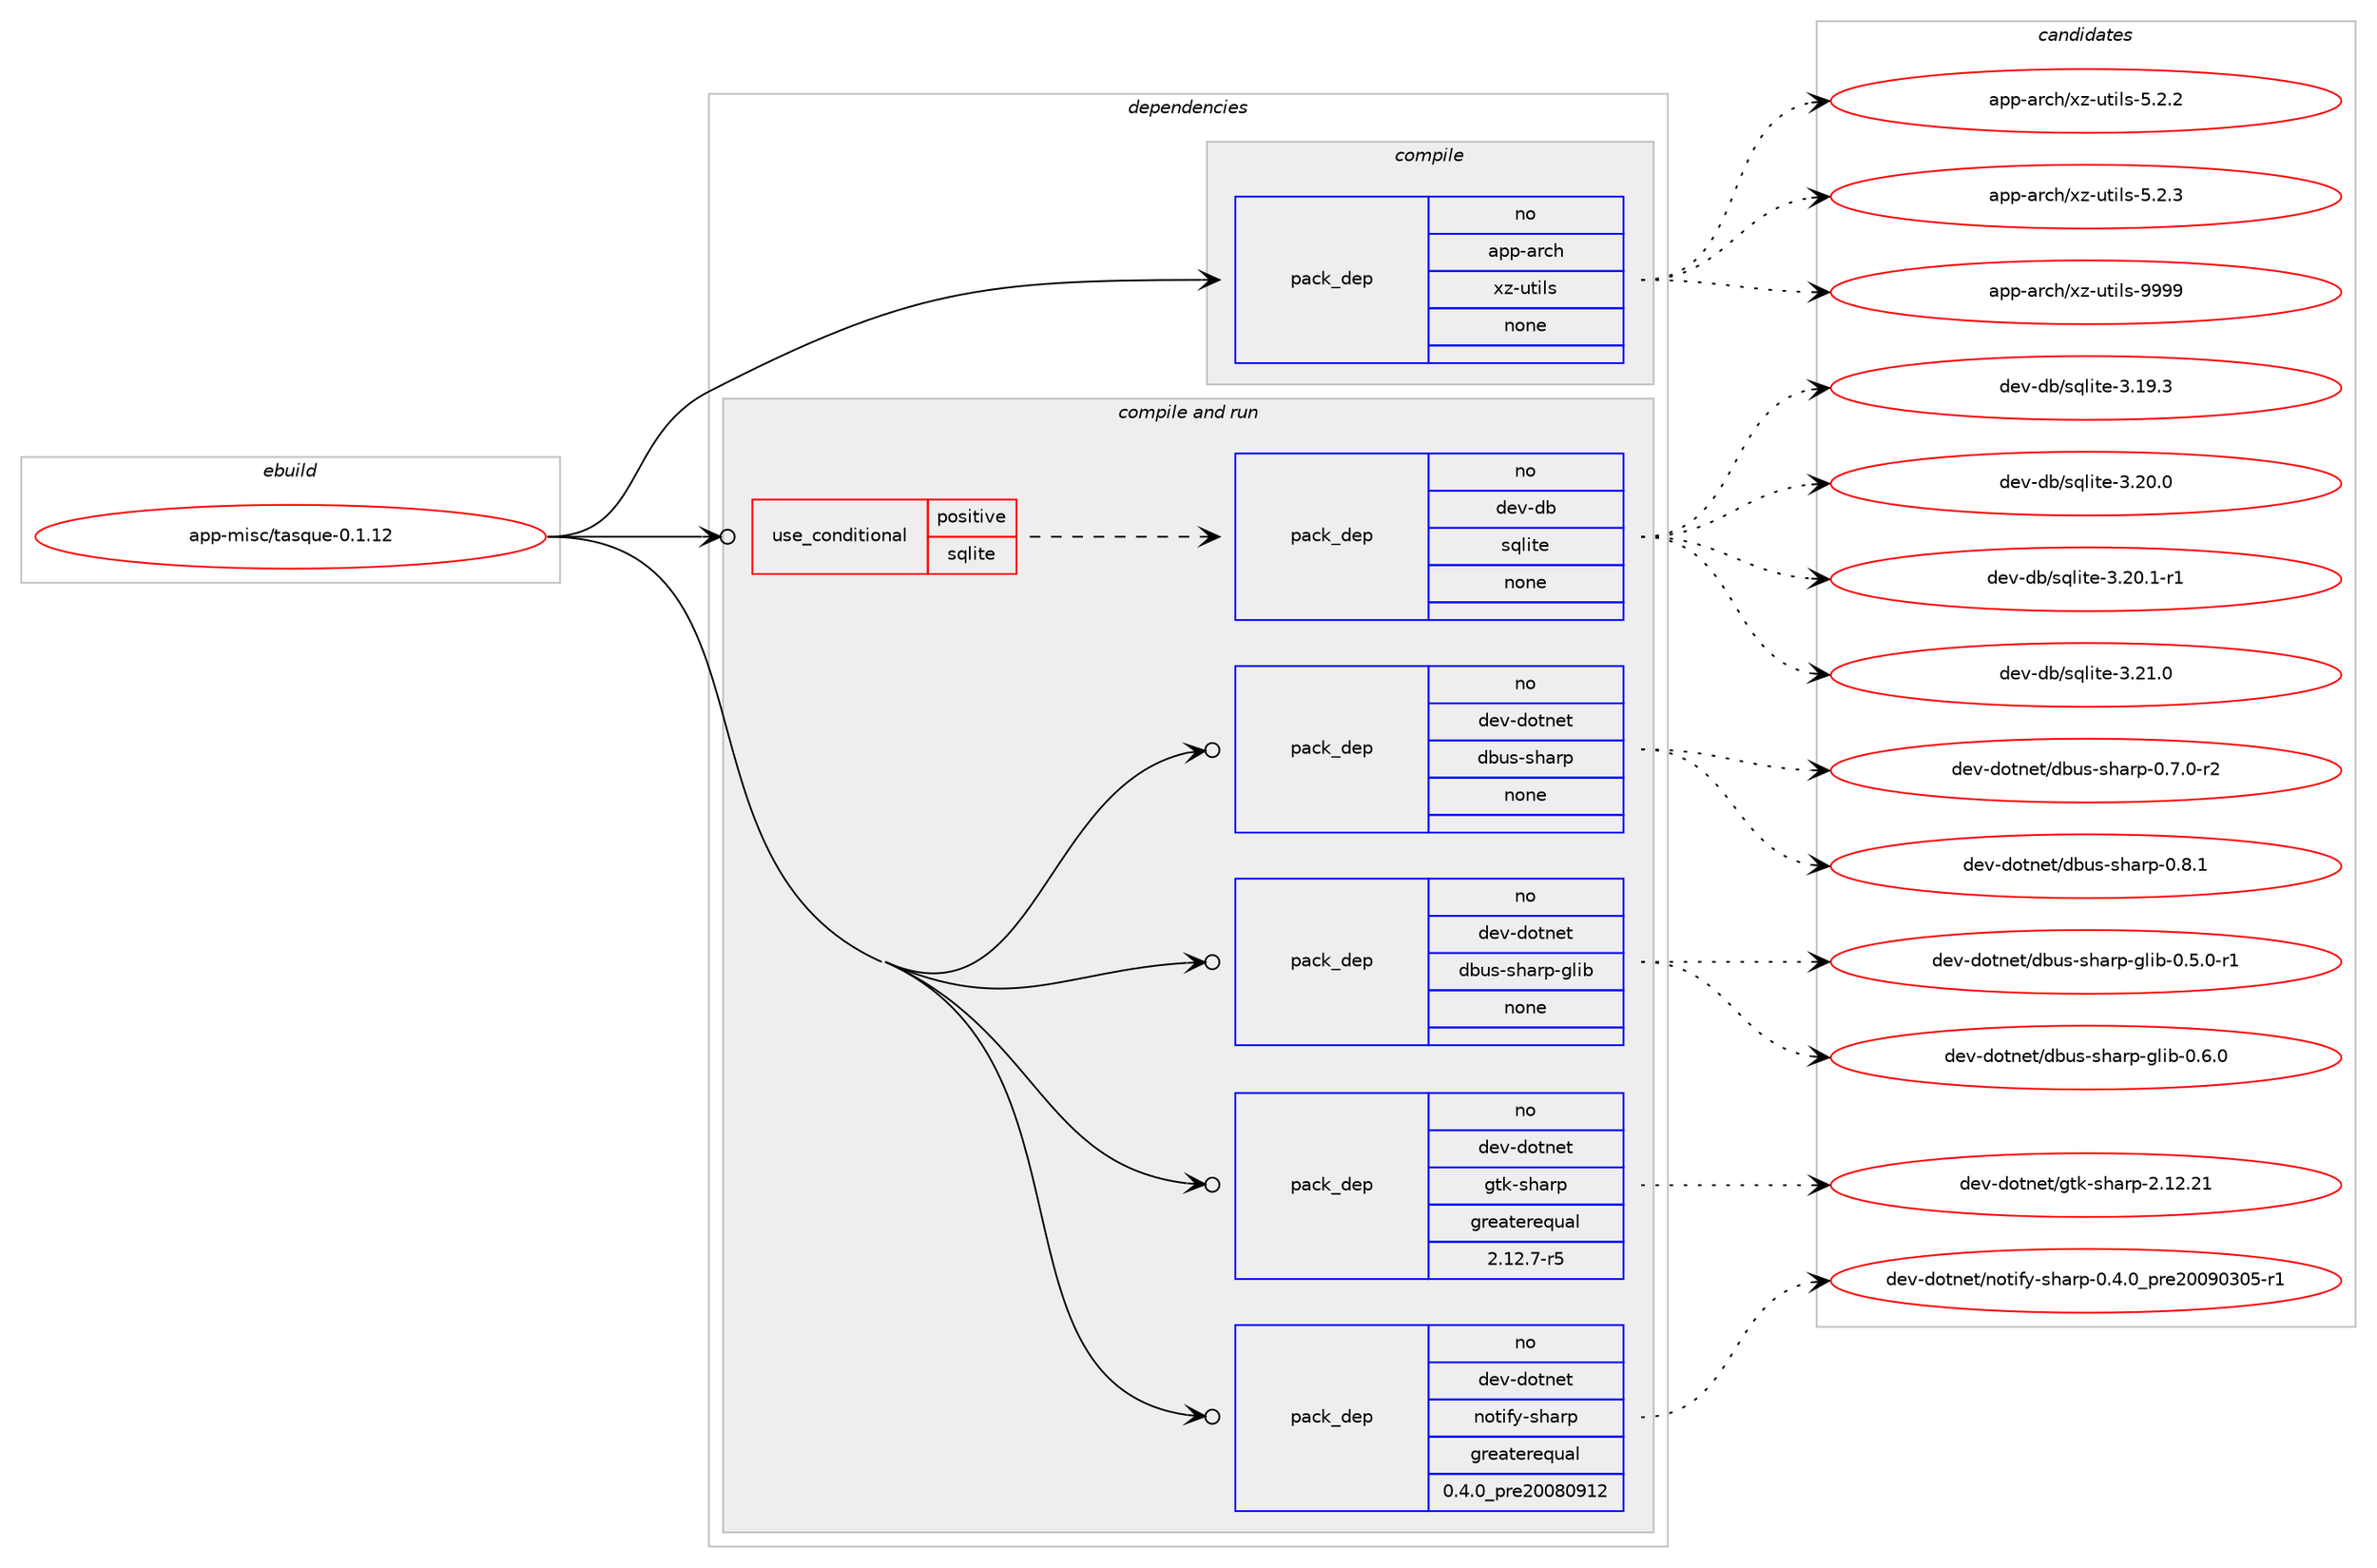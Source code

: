 digraph prolog {

# *************
# Graph options
# *************

newrank=true;
concentrate=true;
compound=true;
graph [rankdir=LR,fontname=Helvetica,fontsize=10,ranksep=1.5];#, ranksep=2.5, nodesep=0.2];
edge  [arrowhead=vee];
node  [fontname=Helvetica,fontsize=10];

# **********
# The ebuild
# **********

subgraph cluster_leftcol {
color=gray;
rank=same;
label=<<i>ebuild</i>>;
id [label="app-misc/tasque-0.1.12", color=red, width=4, href="../app-misc/tasque-0.1.12.svg"];
}

# ****************
# The dependencies
# ****************

subgraph cluster_midcol {
color=gray;
label=<<i>dependencies</i>>;
subgraph cluster_compile {
fillcolor="#eeeeee";
style=filled;
label=<<i>compile</i>>;
subgraph pack34443 {
dependency48050 [label=<<TABLE BORDER="0" CELLBORDER="1" CELLSPACING="0" CELLPADDING="4" WIDTH="220"><TR><TD ROWSPAN="6" CELLPADDING="30">pack_dep</TD></TR><TR><TD WIDTH="110">no</TD></TR><TR><TD>app-arch</TD></TR><TR><TD>xz-utils</TD></TR><TR><TD>none</TD></TR><TR><TD></TD></TR></TABLE>>, shape=none, color=blue];
}
id:e -> dependency48050:w [weight=20,style="solid",arrowhead="vee"];
}
subgraph cluster_compileandrun {
fillcolor="#eeeeee";
style=filled;
label=<<i>compile and run</i>>;
subgraph cond12803 {
dependency48051 [label=<<TABLE BORDER="0" CELLBORDER="1" CELLSPACING="0" CELLPADDING="4"><TR><TD ROWSPAN="3" CELLPADDING="10">use_conditional</TD></TR><TR><TD>positive</TD></TR><TR><TD>sqlite</TD></TR></TABLE>>, shape=none, color=red];
subgraph pack34444 {
dependency48052 [label=<<TABLE BORDER="0" CELLBORDER="1" CELLSPACING="0" CELLPADDING="4" WIDTH="220"><TR><TD ROWSPAN="6" CELLPADDING="30">pack_dep</TD></TR><TR><TD WIDTH="110">no</TD></TR><TR><TD>dev-db</TD></TR><TR><TD>sqlite</TD></TR><TR><TD>none</TD></TR><TR><TD></TD></TR></TABLE>>, shape=none, color=blue];
}
dependency48051:e -> dependency48052:w [weight=20,style="dashed",arrowhead="vee"];
}
id:e -> dependency48051:w [weight=20,style="solid",arrowhead="odotvee"];
subgraph pack34445 {
dependency48053 [label=<<TABLE BORDER="0" CELLBORDER="1" CELLSPACING="0" CELLPADDING="4" WIDTH="220"><TR><TD ROWSPAN="6" CELLPADDING="30">pack_dep</TD></TR><TR><TD WIDTH="110">no</TD></TR><TR><TD>dev-dotnet</TD></TR><TR><TD>dbus-sharp</TD></TR><TR><TD>none</TD></TR><TR><TD></TD></TR></TABLE>>, shape=none, color=blue];
}
id:e -> dependency48053:w [weight=20,style="solid",arrowhead="odotvee"];
subgraph pack34446 {
dependency48054 [label=<<TABLE BORDER="0" CELLBORDER="1" CELLSPACING="0" CELLPADDING="4" WIDTH="220"><TR><TD ROWSPAN="6" CELLPADDING="30">pack_dep</TD></TR><TR><TD WIDTH="110">no</TD></TR><TR><TD>dev-dotnet</TD></TR><TR><TD>dbus-sharp-glib</TD></TR><TR><TD>none</TD></TR><TR><TD></TD></TR></TABLE>>, shape=none, color=blue];
}
id:e -> dependency48054:w [weight=20,style="solid",arrowhead="odotvee"];
subgraph pack34447 {
dependency48055 [label=<<TABLE BORDER="0" CELLBORDER="1" CELLSPACING="0" CELLPADDING="4" WIDTH="220"><TR><TD ROWSPAN="6" CELLPADDING="30">pack_dep</TD></TR><TR><TD WIDTH="110">no</TD></TR><TR><TD>dev-dotnet</TD></TR><TR><TD>gtk-sharp</TD></TR><TR><TD>greaterequal</TD></TR><TR><TD>2.12.7-r5</TD></TR></TABLE>>, shape=none, color=blue];
}
id:e -> dependency48055:w [weight=20,style="solid",arrowhead="odotvee"];
subgraph pack34448 {
dependency48056 [label=<<TABLE BORDER="0" CELLBORDER="1" CELLSPACING="0" CELLPADDING="4" WIDTH="220"><TR><TD ROWSPAN="6" CELLPADDING="30">pack_dep</TD></TR><TR><TD WIDTH="110">no</TD></TR><TR><TD>dev-dotnet</TD></TR><TR><TD>notify-sharp</TD></TR><TR><TD>greaterequal</TD></TR><TR><TD>0.4.0_pre20080912</TD></TR></TABLE>>, shape=none, color=blue];
}
id:e -> dependency48056:w [weight=20,style="solid",arrowhead="odotvee"];
}
subgraph cluster_run {
fillcolor="#eeeeee";
style=filled;
label=<<i>run</i>>;
}
}

# **************
# The candidates
# **************

subgraph cluster_choices {
rank=same;
color=gray;
label=<<i>candidates</i>>;

subgraph choice34443 {
color=black;
nodesep=1;
choice971121124597114991044712012245117116105108115455346504650 [label="app-arch/xz-utils-5.2.2", color=red, width=4,href="../app-arch/xz-utils-5.2.2.svg"];
choice971121124597114991044712012245117116105108115455346504651 [label="app-arch/xz-utils-5.2.3", color=red, width=4,href="../app-arch/xz-utils-5.2.3.svg"];
choice9711211245971149910447120122451171161051081154557575757 [label="app-arch/xz-utils-9999", color=red, width=4,href="../app-arch/xz-utils-9999.svg"];
dependency48050:e -> choice971121124597114991044712012245117116105108115455346504650:w [style=dotted,weight="100"];
dependency48050:e -> choice971121124597114991044712012245117116105108115455346504651:w [style=dotted,weight="100"];
dependency48050:e -> choice9711211245971149910447120122451171161051081154557575757:w [style=dotted,weight="100"];
}
subgraph choice34444 {
color=black;
nodesep=1;
choice10010111845100984711511310810511610145514649574651 [label="dev-db/sqlite-3.19.3", color=red, width=4,href="../dev-db/sqlite-3.19.3.svg"];
choice10010111845100984711511310810511610145514650484648 [label="dev-db/sqlite-3.20.0", color=red, width=4,href="../dev-db/sqlite-3.20.0.svg"];
choice100101118451009847115113108105116101455146504846494511449 [label="dev-db/sqlite-3.20.1-r1", color=red, width=4,href="../dev-db/sqlite-3.20.1-r1.svg"];
choice10010111845100984711511310810511610145514650494648 [label="dev-db/sqlite-3.21.0", color=red, width=4,href="../dev-db/sqlite-3.21.0.svg"];
dependency48052:e -> choice10010111845100984711511310810511610145514649574651:w [style=dotted,weight="100"];
dependency48052:e -> choice10010111845100984711511310810511610145514650484648:w [style=dotted,weight="100"];
dependency48052:e -> choice100101118451009847115113108105116101455146504846494511449:w [style=dotted,weight="100"];
dependency48052:e -> choice10010111845100984711511310810511610145514650494648:w [style=dotted,weight="100"];
}
subgraph choice34445 {
color=black;
nodesep=1;
choice10010111845100111116110101116471009811711545115104971141124548465546484511450 [label="dev-dotnet/dbus-sharp-0.7.0-r2", color=red, width=4,href="../dev-dotnet/dbus-sharp-0.7.0-r2.svg"];
choice1001011184510011111611010111647100981171154511510497114112454846564649 [label="dev-dotnet/dbus-sharp-0.8.1", color=red, width=4,href="../dev-dotnet/dbus-sharp-0.8.1.svg"];
dependency48053:e -> choice10010111845100111116110101116471009811711545115104971141124548465546484511450:w [style=dotted,weight="100"];
dependency48053:e -> choice1001011184510011111611010111647100981171154511510497114112454846564649:w [style=dotted,weight="100"];
}
subgraph choice34446 {
color=black;
nodesep=1;
choice100101118451001111161101011164710098117115451151049711411245103108105984548465346484511449 [label="dev-dotnet/dbus-sharp-glib-0.5.0-r1", color=red, width=4,href="../dev-dotnet/dbus-sharp-glib-0.5.0-r1.svg"];
choice10010111845100111116110101116471009811711545115104971141124510310810598454846544648 [label="dev-dotnet/dbus-sharp-glib-0.6.0", color=red, width=4,href="../dev-dotnet/dbus-sharp-glib-0.6.0.svg"];
dependency48054:e -> choice100101118451001111161101011164710098117115451151049711411245103108105984548465346484511449:w [style=dotted,weight="100"];
dependency48054:e -> choice10010111845100111116110101116471009811711545115104971141124510310810598454846544648:w [style=dotted,weight="100"];
}
subgraph choice34447 {
color=black;
nodesep=1;
choice100101118451001111161101011164710311610745115104971141124550464950465049 [label="dev-dotnet/gtk-sharp-2.12.21", color=red, width=4,href="../dev-dotnet/gtk-sharp-2.12.21.svg"];
dependency48055:e -> choice100101118451001111161101011164710311610745115104971141124550464950465049:w [style=dotted,weight="100"];
}
subgraph choice34448 {
color=black;
nodesep=1;
choice100101118451001111161101011164711011111610510212145115104971141124548465246489511211410150484857485148534511449 [label="dev-dotnet/notify-sharp-0.4.0_pre20090305-r1", color=red, width=4,href="../dev-dotnet/notify-sharp-0.4.0_pre20090305-r1.svg"];
dependency48056:e -> choice100101118451001111161101011164711011111610510212145115104971141124548465246489511211410150484857485148534511449:w [style=dotted,weight="100"];
}
}

}
